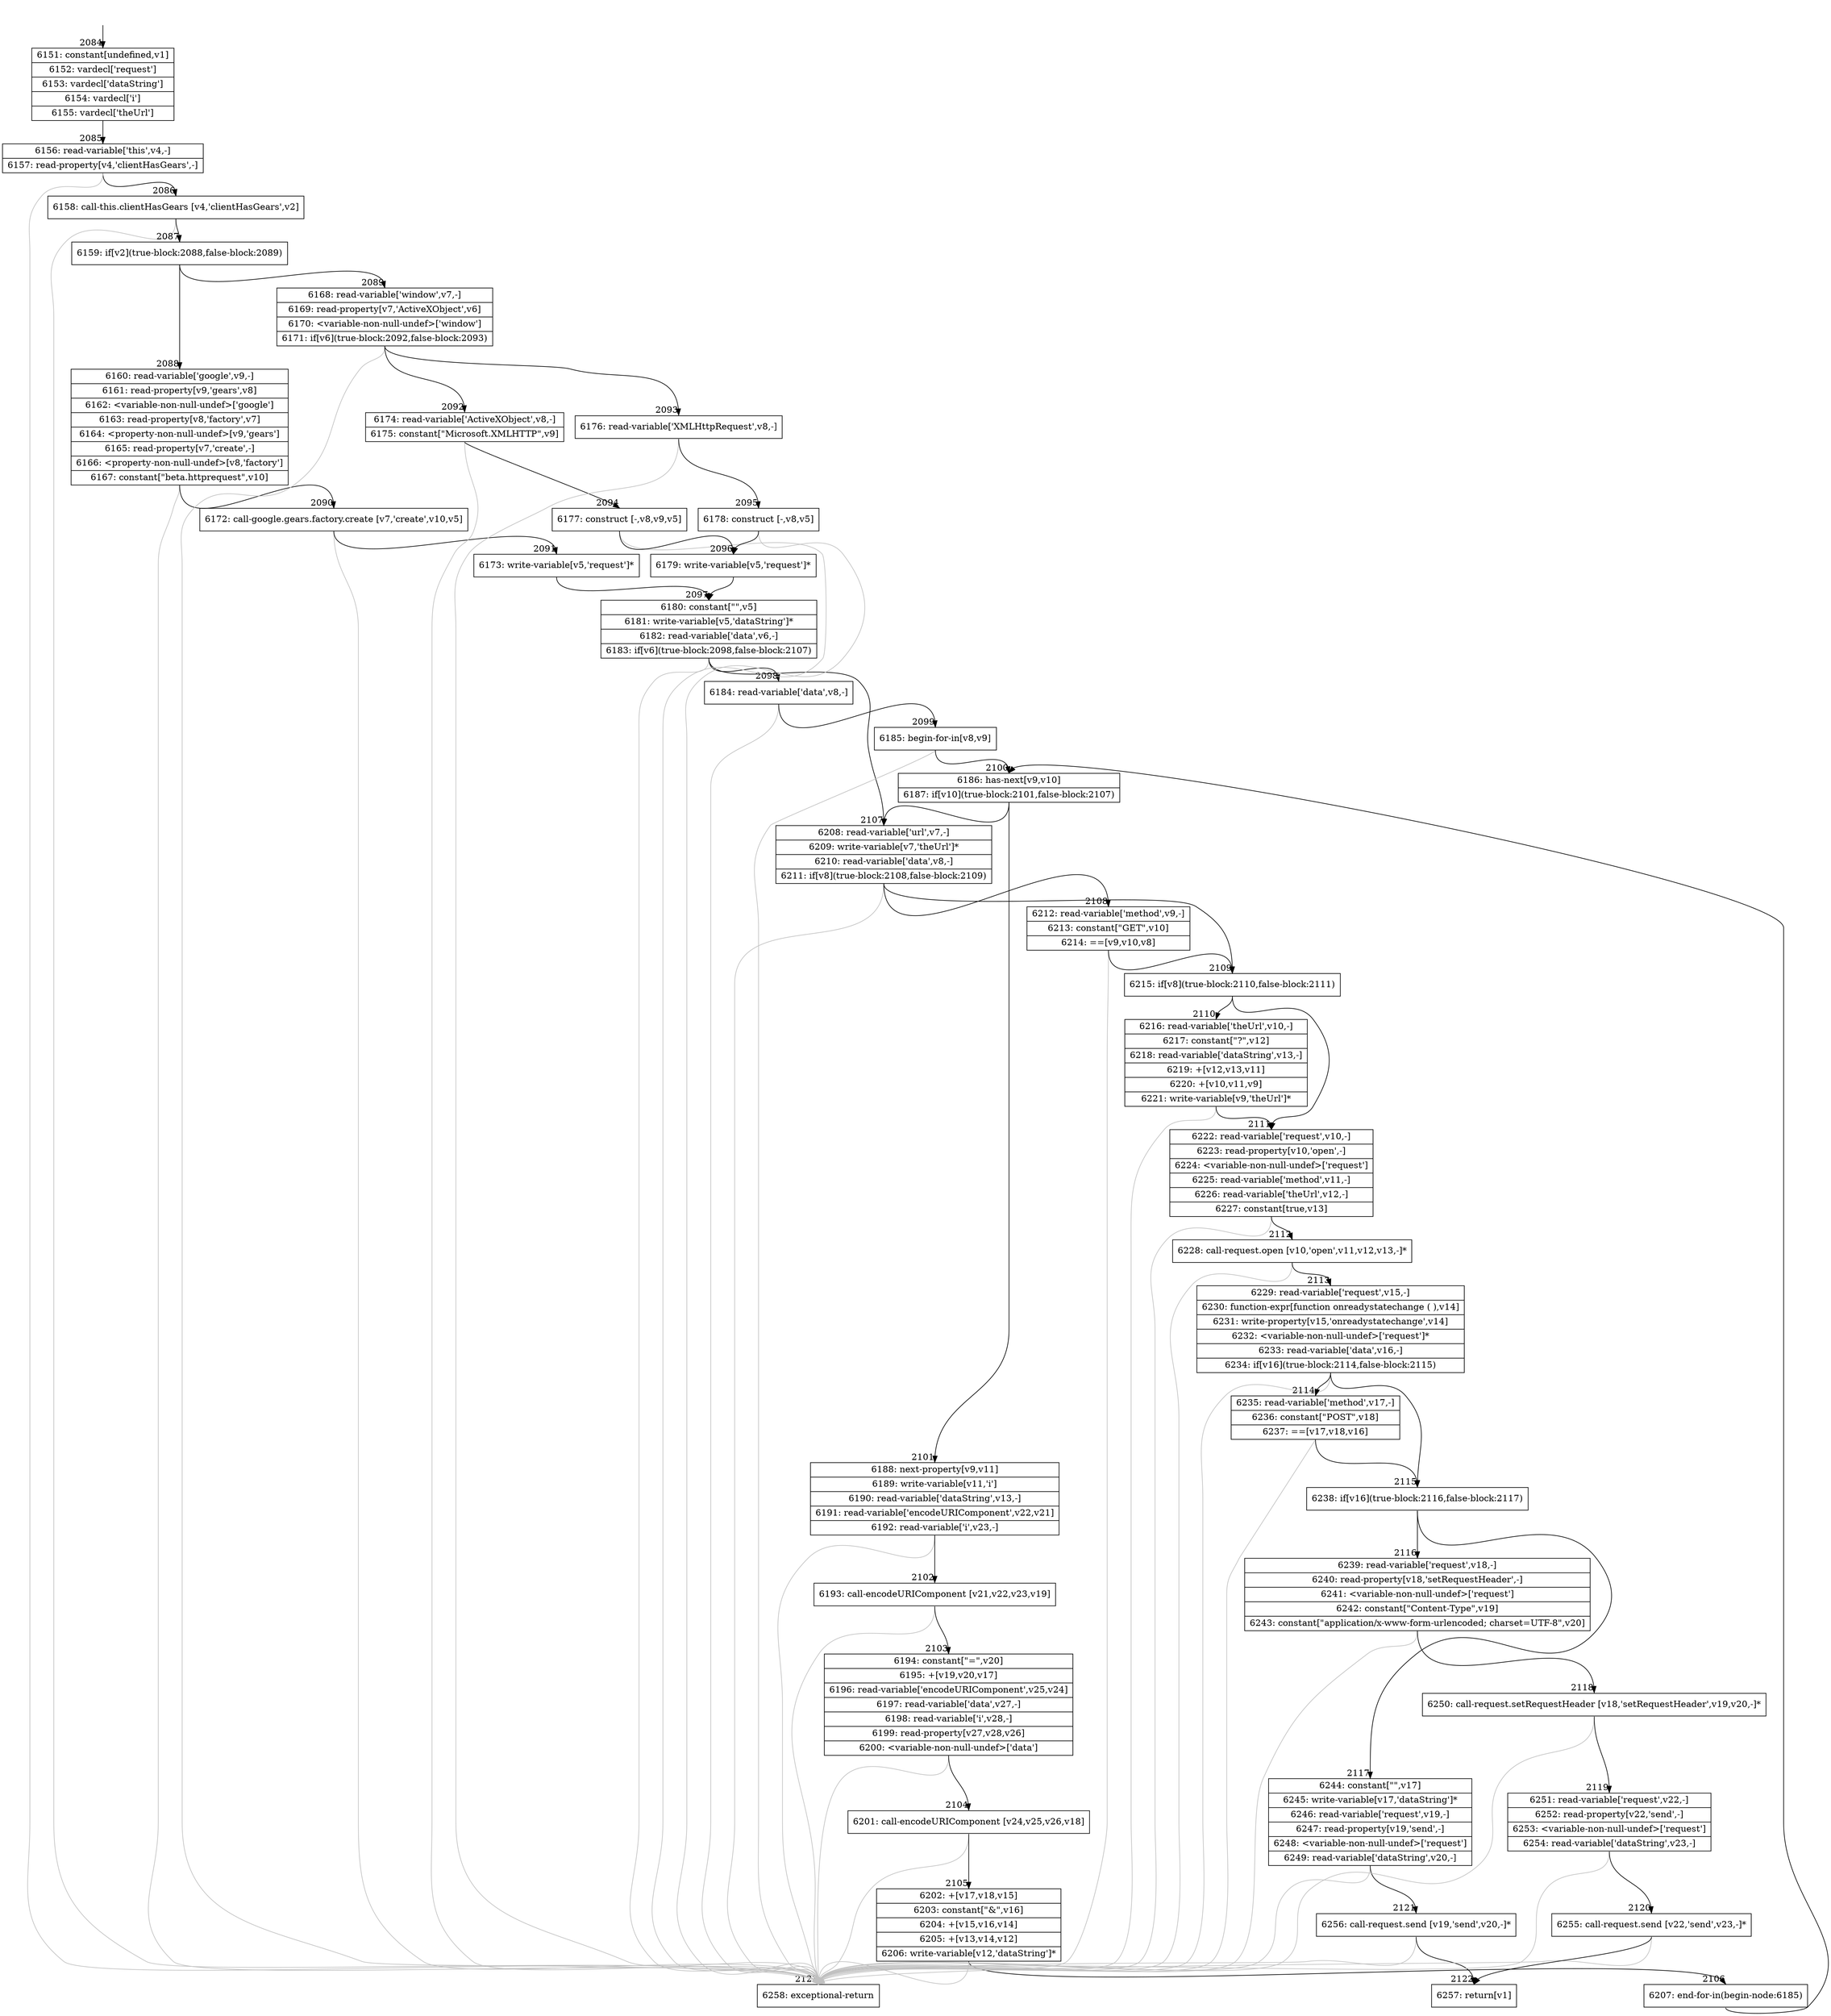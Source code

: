 digraph {
rankdir="TD"
BB_entry239[shape=none,label=""];
BB_entry239 -> BB2084 [tailport=s, headport=n, headlabel="    2084"]
BB2084 [shape=record label="{6151: constant[undefined,v1]|6152: vardecl['request']|6153: vardecl['dataString']|6154: vardecl['i']|6155: vardecl['theUrl']}" ] 
BB2084 -> BB2085 [tailport=s, headport=n, headlabel="      2085"]
BB2085 [shape=record label="{6156: read-variable['this',v4,-]|6157: read-property[v4,'clientHasGears',-]}" ] 
BB2085 -> BB2086 [tailport=s, headport=n, headlabel="      2086"]
BB2085 -> BB2123 [tailport=s, headport=n, color=gray, headlabel="      2123"]
BB2086 [shape=record label="{6158: call-this.clientHasGears [v4,'clientHasGears',v2]}" ] 
BB2086 -> BB2087 [tailport=s, headport=n, headlabel="      2087"]
BB2086 -> BB2123 [tailport=s, headport=n, color=gray]
BB2087 [shape=record label="{6159: if[v2](true-block:2088,false-block:2089)}" ] 
BB2087 -> BB2088 [tailport=s, headport=n, headlabel="      2088"]
BB2087 -> BB2089 [tailport=s, headport=n, headlabel="      2089"]
BB2088 [shape=record label="{6160: read-variable['google',v9,-]|6161: read-property[v9,'gears',v8]|6162: \<variable-non-null-undef\>['google']|6163: read-property[v8,'factory',v7]|6164: \<property-non-null-undef\>[v9,'gears']|6165: read-property[v7,'create',-]|6166: \<property-non-null-undef\>[v8,'factory']|6167: constant[\"beta.httprequest\",v10]}" ] 
BB2088 -> BB2090 [tailport=s, headport=n, headlabel="      2090"]
BB2088 -> BB2123 [tailport=s, headport=n, color=gray]
BB2089 [shape=record label="{6168: read-variable['window',v7,-]|6169: read-property[v7,'ActiveXObject',v6]|6170: \<variable-non-null-undef\>['window']|6171: if[v6](true-block:2092,false-block:2093)}" ] 
BB2089 -> BB2092 [tailport=s, headport=n, headlabel="      2092"]
BB2089 -> BB2093 [tailport=s, headport=n, headlabel="      2093"]
BB2089 -> BB2123 [tailport=s, headport=n, color=gray]
BB2090 [shape=record label="{6172: call-google.gears.factory.create [v7,'create',v10,v5]}" ] 
BB2090 -> BB2091 [tailport=s, headport=n, headlabel="      2091"]
BB2090 -> BB2123 [tailport=s, headport=n, color=gray]
BB2091 [shape=record label="{6173: write-variable[v5,'request']*}" ] 
BB2091 -> BB2097 [tailport=s, headport=n, headlabel="      2097"]
BB2092 [shape=record label="{6174: read-variable['ActiveXObject',v8,-]|6175: constant[\"Microsoft.XMLHTTP\",v9]}" ] 
BB2092 -> BB2094 [tailport=s, headport=n, headlabel="      2094"]
BB2092 -> BB2123 [tailport=s, headport=n, color=gray]
BB2093 [shape=record label="{6176: read-variable['XMLHttpRequest',v8,-]}" ] 
BB2093 -> BB2095 [tailport=s, headport=n, headlabel="      2095"]
BB2093 -> BB2123 [tailport=s, headport=n, color=gray]
BB2094 [shape=record label="{6177: construct [-,v8,v9,v5]}" ] 
BB2094 -> BB2096 [tailport=s, headport=n, headlabel="      2096"]
BB2094 -> BB2123 [tailport=s, headport=n, color=gray]
BB2095 [shape=record label="{6178: construct [-,v8,v5]}" ] 
BB2095 -> BB2096 [tailport=s, headport=n]
BB2095 -> BB2123 [tailport=s, headport=n, color=gray]
BB2096 [shape=record label="{6179: write-variable[v5,'request']*}" ] 
BB2096 -> BB2097 [tailport=s, headport=n]
BB2097 [shape=record label="{6180: constant[\"\",v5]|6181: write-variable[v5,'dataString']*|6182: read-variable['data',v6,-]|6183: if[v6](true-block:2098,false-block:2107)}" ] 
BB2097 -> BB2098 [tailport=s, headport=n, headlabel="      2098"]
BB2097 -> BB2107 [tailport=s, headport=n, headlabel="      2107"]
BB2097 -> BB2123 [tailport=s, headport=n, color=gray]
BB2098 [shape=record label="{6184: read-variable['data',v8,-]}" ] 
BB2098 -> BB2099 [tailport=s, headport=n, headlabel="      2099"]
BB2098 -> BB2123 [tailport=s, headport=n, color=gray]
BB2099 [shape=record label="{6185: begin-for-in[v8,v9]}" ] 
BB2099 -> BB2100 [tailport=s, headport=n, headlabel="      2100"]
BB2099 -> BB2123 [tailport=s, headport=n, color=gray]
BB2100 [shape=record label="{6186: has-next[v9,v10]|6187: if[v10](true-block:2101,false-block:2107)}" ] 
BB2100 -> BB2101 [tailport=s, headport=n, headlabel="      2101"]
BB2100 -> BB2107 [tailport=s, headport=n]
BB2101 [shape=record label="{6188: next-property[v9,v11]|6189: write-variable[v11,'i']|6190: read-variable['dataString',v13,-]|6191: read-variable['encodeURIComponent',v22,v21]|6192: read-variable['i',v23,-]}" ] 
BB2101 -> BB2102 [tailport=s, headport=n, headlabel="      2102"]
BB2101 -> BB2123 [tailport=s, headport=n, color=gray]
BB2102 [shape=record label="{6193: call-encodeURIComponent [v21,v22,v23,v19]}" ] 
BB2102 -> BB2103 [tailport=s, headport=n, headlabel="      2103"]
BB2102 -> BB2123 [tailport=s, headport=n, color=gray]
BB2103 [shape=record label="{6194: constant[\"=\",v20]|6195: +[v19,v20,v17]|6196: read-variable['encodeURIComponent',v25,v24]|6197: read-variable['data',v27,-]|6198: read-variable['i',v28,-]|6199: read-property[v27,v28,v26]|6200: \<variable-non-null-undef\>['data']}" ] 
BB2103 -> BB2104 [tailport=s, headport=n, headlabel="      2104"]
BB2103 -> BB2123 [tailport=s, headport=n, color=gray]
BB2104 [shape=record label="{6201: call-encodeURIComponent [v24,v25,v26,v18]}" ] 
BB2104 -> BB2105 [tailport=s, headport=n, headlabel="      2105"]
BB2104 -> BB2123 [tailport=s, headport=n, color=gray]
BB2105 [shape=record label="{6202: +[v17,v18,v15]|6203: constant[\"&\",v16]|6204: +[v15,v16,v14]|6205: +[v13,v14,v12]|6206: write-variable[v12,'dataString']*}" ] 
BB2105 -> BB2106 [tailport=s, headport=n, headlabel="      2106"]
BB2105 -> BB2123 [tailport=s, headport=n, color=gray]
BB2106 [shape=record label="{6207: end-for-in(begin-node:6185)}" ] 
BB2106 -> BB2100 [tailport=s, headport=n]
BB2107 [shape=record label="{6208: read-variable['url',v7,-]|6209: write-variable[v7,'theUrl']*|6210: read-variable['data',v8,-]|6211: if[v8](true-block:2108,false-block:2109)}" ] 
BB2107 -> BB2109 [tailport=s, headport=n, headlabel="      2109"]
BB2107 -> BB2108 [tailport=s, headport=n, headlabel="      2108"]
BB2107 -> BB2123 [tailport=s, headport=n, color=gray]
BB2108 [shape=record label="{6212: read-variable['method',v9,-]|6213: constant[\"GET\",v10]|6214: ==[v9,v10,v8]}" ] 
BB2108 -> BB2109 [tailport=s, headport=n]
BB2108 -> BB2123 [tailport=s, headport=n, color=gray]
BB2109 [shape=record label="{6215: if[v8](true-block:2110,false-block:2111)}" ] 
BB2109 -> BB2110 [tailport=s, headport=n, headlabel="      2110"]
BB2109 -> BB2111 [tailport=s, headport=n, headlabel="      2111"]
BB2110 [shape=record label="{6216: read-variable['theUrl',v10,-]|6217: constant[\"?\",v12]|6218: read-variable['dataString',v13,-]|6219: +[v12,v13,v11]|6220: +[v10,v11,v9]|6221: write-variable[v9,'theUrl']*}" ] 
BB2110 -> BB2111 [tailport=s, headport=n]
BB2110 -> BB2123 [tailport=s, headport=n, color=gray]
BB2111 [shape=record label="{6222: read-variable['request',v10,-]|6223: read-property[v10,'open',-]|6224: \<variable-non-null-undef\>['request']|6225: read-variable['method',v11,-]|6226: read-variable['theUrl',v12,-]|6227: constant[true,v13]}" ] 
BB2111 -> BB2112 [tailport=s, headport=n, headlabel="      2112"]
BB2111 -> BB2123 [tailport=s, headport=n, color=gray]
BB2112 [shape=record label="{6228: call-request.open [v10,'open',v11,v12,v13,-]*}" ] 
BB2112 -> BB2113 [tailport=s, headport=n, headlabel="      2113"]
BB2112 -> BB2123 [tailport=s, headport=n, color=gray]
BB2113 [shape=record label="{6229: read-variable['request',v15,-]|6230: function-expr[function onreadystatechange ( ),v14]|6231: write-property[v15,'onreadystatechange',v14]|6232: \<variable-non-null-undef\>['request']*|6233: read-variable['data',v16,-]|6234: if[v16](true-block:2114,false-block:2115)}" ] 
BB2113 -> BB2115 [tailport=s, headport=n, headlabel="      2115"]
BB2113 -> BB2114 [tailport=s, headport=n, headlabel="      2114"]
BB2113 -> BB2123 [tailport=s, headport=n, color=gray]
BB2114 [shape=record label="{6235: read-variable['method',v17,-]|6236: constant[\"POST\",v18]|6237: ==[v17,v18,v16]}" ] 
BB2114 -> BB2115 [tailport=s, headport=n]
BB2114 -> BB2123 [tailport=s, headport=n, color=gray]
BB2115 [shape=record label="{6238: if[v16](true-block:2116,false-block:2117)}" ] 
BB2115 -> BB2116 [tailport=s, headport=n, headlabel="      2116"]
BB2115 -> BB2117 [tailport=s, headport=n, headlabel="      2117"]
BB2116 [shape=record label="{6239: read-variable['request',v18,-]|6240: read-property[v18,'setRequestHeader',-]|6241: \<variable-non-null-undef\>['request']|6242: constant[\"Content-Type\",v19]|6243: constant[\"application/x-www-form-urlencoded; charset=UTF-8\",v20]}" ] 
BB2116 -> BB2118 [tailport=s, headport=n, headlabel="      2118"]
BB2116 -> BB2123 [tailport=s, headport=n, color=gray]
BB2117 [shape=record label="{6244: constant[\"\",v17]|6245: write-variable[v17,'dataString']*|6246: read-variable['request',v19,-]|6247: read-property[v19,'send',-]|6248: \<variable-non-null-undef\>['request']|6249: read-variable['dataString',v20,-]}" ] 
BB2117 -> BB2121 [tailport=s, headport=n, headlabel="      2121"]
BB2117 -> BB2123 [tailport=s, headport=n, color=gray]
BB2118 [shape=record label="{6250: call-request.setRequestHeader [v18,'setRequestHeader',v19,v20,-]*}" ] 
BB2118 -> BB2119 [tailport=s, headport=n, headlabel="      2119"]
BB2118 -> BB2123 [tailport=s, headport=n, color=gray]
BB2119 [shape=record label="{6251: read-variable['request',v22,-]|6252: read-property[v22,'send',-]|6253: \<variable-non-null-undef\>['request']|6254: read-variable['dataString',v23,-]}" ] 
BB2119 -> BB2120 [tailport=s, headport=n, headlabel="      2120"]
BB2119 -> BB2123 [tailport=s, headport=n, color=gray]
BB2120 [shape=record label="{6255: call-request.send [v22,'send',v23,-]*}" ] 
BB2120 -> BB2122 [tailport=s, headport=n, headlabel="      2122"]
BB2120 -> BB2123 [tailport=s, headport=n, color=gray]
BB2121 [shape=record label="{6256: call-request.send [v19,'send',v20,-]*}" ] 
BB2121 -> BB2122 [tailport=s, headport=n]
BB2121 -> BB2123 [tailport=s, headport=n, color=gray]
BB2122 [shape=record label="{6257: return[v1]}" ] 
BB2123 [shape=record label="{6258: exceptional-return}" ] 
//#$~ 2424
}
